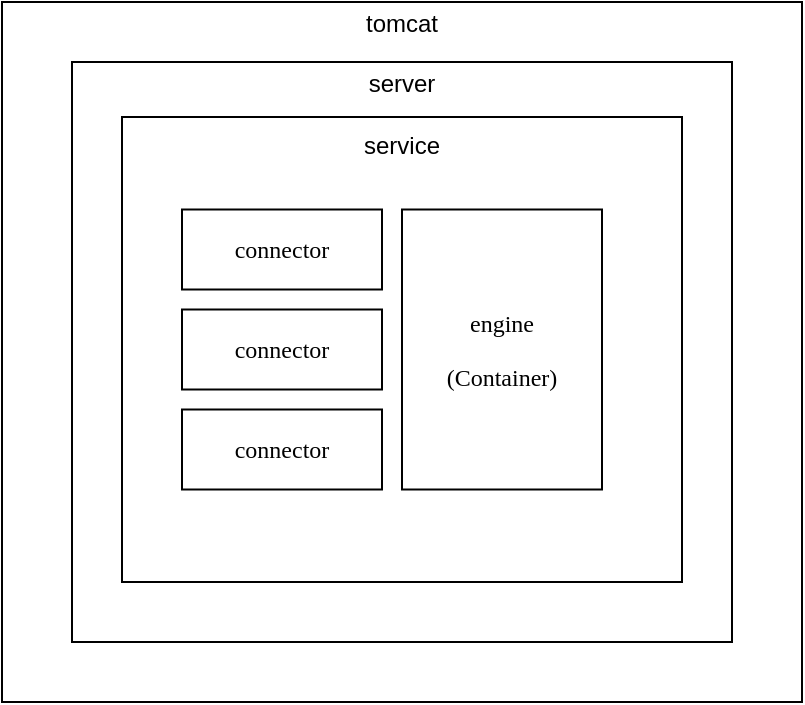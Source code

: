 <mxfile version="13.0.1" type="github">
  <diagram id="Wznn7a2k2jTawrufnyEz" name="第 1 页">
    <mxGraphModel dx="1038" dy="548" grid="1" gridSize="10" guides="1" tooltips="1" connect="1" arrows="1" fold="1" page="1" pageScale="1" pageWidth="827" pageHeight="1169" math="0" shadow="0">
      <root>
        <mxCell id="0" />
        <mxCell id="1" parent="0" />
        <mxCell id="YEO6QjnM6efQHPKUiPns-1" value="tomcat" style="rounded=0;whiteSpace=wrap;html=1;labelPosition=center;verticalLabelPosition=top;align=center;verticalAlign=bottom;spacingBottom=-20;" vertex="1" parent="1">
          <mxGeometry x="280" y="80" width="400" height="350" as="geometry" />
        </mxCell>
        <mxCell id="YEO6QjnM6efQHPKUiPns-2" value="server" style="rounded=0;whiteSpace=wrap;html=1;labelPosition=center;verticalLabelPosition=top;align=center;verticalAlign=bottom;spacingBottom=-20;" vertex="1" parent="1">
          <mxGeometry x="315" y="110" width="330" height="290" as="geometry" />
        </mxCell>
        <mxCell id="YEO6QjnM6efQHPKUiPns-5" value="service" style="rounded=0;whiteSpace=wrap;html=1;spacingBottom=-20;verticalAlign=top;" vertex="1" parent="1">
          <mxGeometry x="340" y="137.5" width="280" height="232.5" as="geometry" />
        </mxCell>
        <mxCell id="YEO6QjnM6efQHPKUiPns-4" value="&lt;pre style=&quot;font-family: &amp;#34;consolas&amp;#34; ; font-size: 9pt&quot;&gt;engine&lt;/pre&gt;&lt;pre style=&quot;font-family: &amp;#34;consolas&amp;#34; ; font-size: 9pt&quot;&gt;(Container)&lt;/pre&gt;" style="rounded=0;whiteSpace=wrap;html=1;spacingBottom=0;labelPosition=center;verticalLabelPosition=middle;align=center;verticalAlign=middle;horizontal=1;" vertex="1" parent="1">
          <mxGeometry x="480" y="183.75" width="100" height="140" as="geometry" />
        </mxCell>
        <mxCell id="YEO6QjnM6efQHPKUiPns-8" value="&lt;pre style=&quot;font-family: &amp;#34;consolas&amp;#34; ; font-size: 9pt&quot;&gt;connector&lt;/pre&gt;" style="rounded=0;whiteSpace=wrap;html=1;" vertex="1" parent="1">
          <mxGeometry x="370" y="233.75" width="100" height="40" as="geometry" />
        </mxCell>
        <mxCell id="YEO6QjnM6efQHPKUiPns-9" value="&lt;pre style=&quot;font-family: &amp;#34;consolas&amp;#34; ; font-size: 9pt&quot;&gt;connector&lt;/pre&gt;" style="rounded=0;whiteSpace=wrap;html=1;" vertex="1" parent="1">
          <mxGeometry x="370" y="183.75" width="100" height="40" as="geometry" />
        </mxCell>
        <mxCell id="YEO6QjnM6efQHPKUiPns-10" value="&lt;pre style=&quot;font-family: &amp;#34;consolas&amp;#34; ; font-size: 9pt&quot;&gt;connector&lt;/pre&gt;" style="rounded=0;whiteSpace=wrap;html=1;" vertex="1" parent="1">
          <mxGeometry x="370" y="283.75" width="100" height="40" as="geometry" />
        </mxCell>
      </root>
    </mxGraphModel>
  </diagram>
</mxfile>
